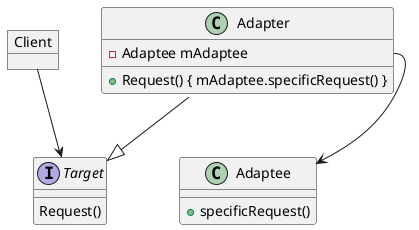@startuml

Object Client

interface Target {
	Request()
}

class Adaptee {
	+ specificRequest()
}

class Adapter {
	- Adaptee mAdaptee
	+ Request() { mAdaptee.specificRequest() }
}

Client --> Target
Adapter --|> Target
Adapter::mAdaptee --> Adaptee


@enduml
